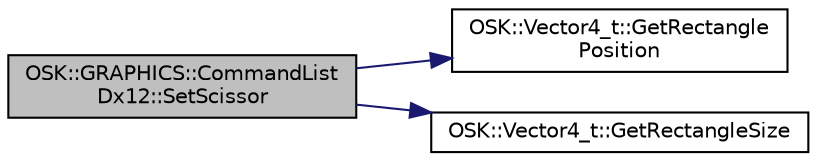 digraph "OSK::GRAPHICS::CommandListDx12::SetScissor"
{
 // LATEX_PDF_SIZE
  edge [fontname="Helvetica",fontsize="10",labelfontname="Helvetica",labelfontsize="10"];
  node [fontname="Helvetica",fontsize="10",shape=record];
  rankdir="LR";
  Node1 [label="OSK::GRAPHICS::CommandList\lDx12::SetScissor",height=0.2,width=0.4,color="black", fillcolor="grey75", style="filled", fontcolor="black",tooltip="Establece qué área del renderizado será visible en la textura final."];
  Node1 -> Node2 [color="midnightblue",fontsize="10",style="solid"];
  Node2 [label="OSK::Vector4_t::GetRectangle\lPosition",height=0.2,width=0.4,color="black", fillcolor="white", style="filled",URL="$class_o_s_k_1_1_vector4__t.html#a5e636ce8403b0b63545ffcb296381890",tooltip="Obtiene la posición del rectángulo (X, Y)."];
  Node1 -> Node3 [color="midnightblue",fontsize="10",style="solid"];
  Node3 [label="OSK::Vector4_t::GetRectangleSize",height=0.2,width=0.4,color="black", fillcolor="white", style="filled",URL="$class_o_s_k_1_1_vector4__t.html#a96bdc916373a99e5b58ad770fa9b271e",tooltip="Obtiene el tamaño del rectángulo (Z, W)."];
}

